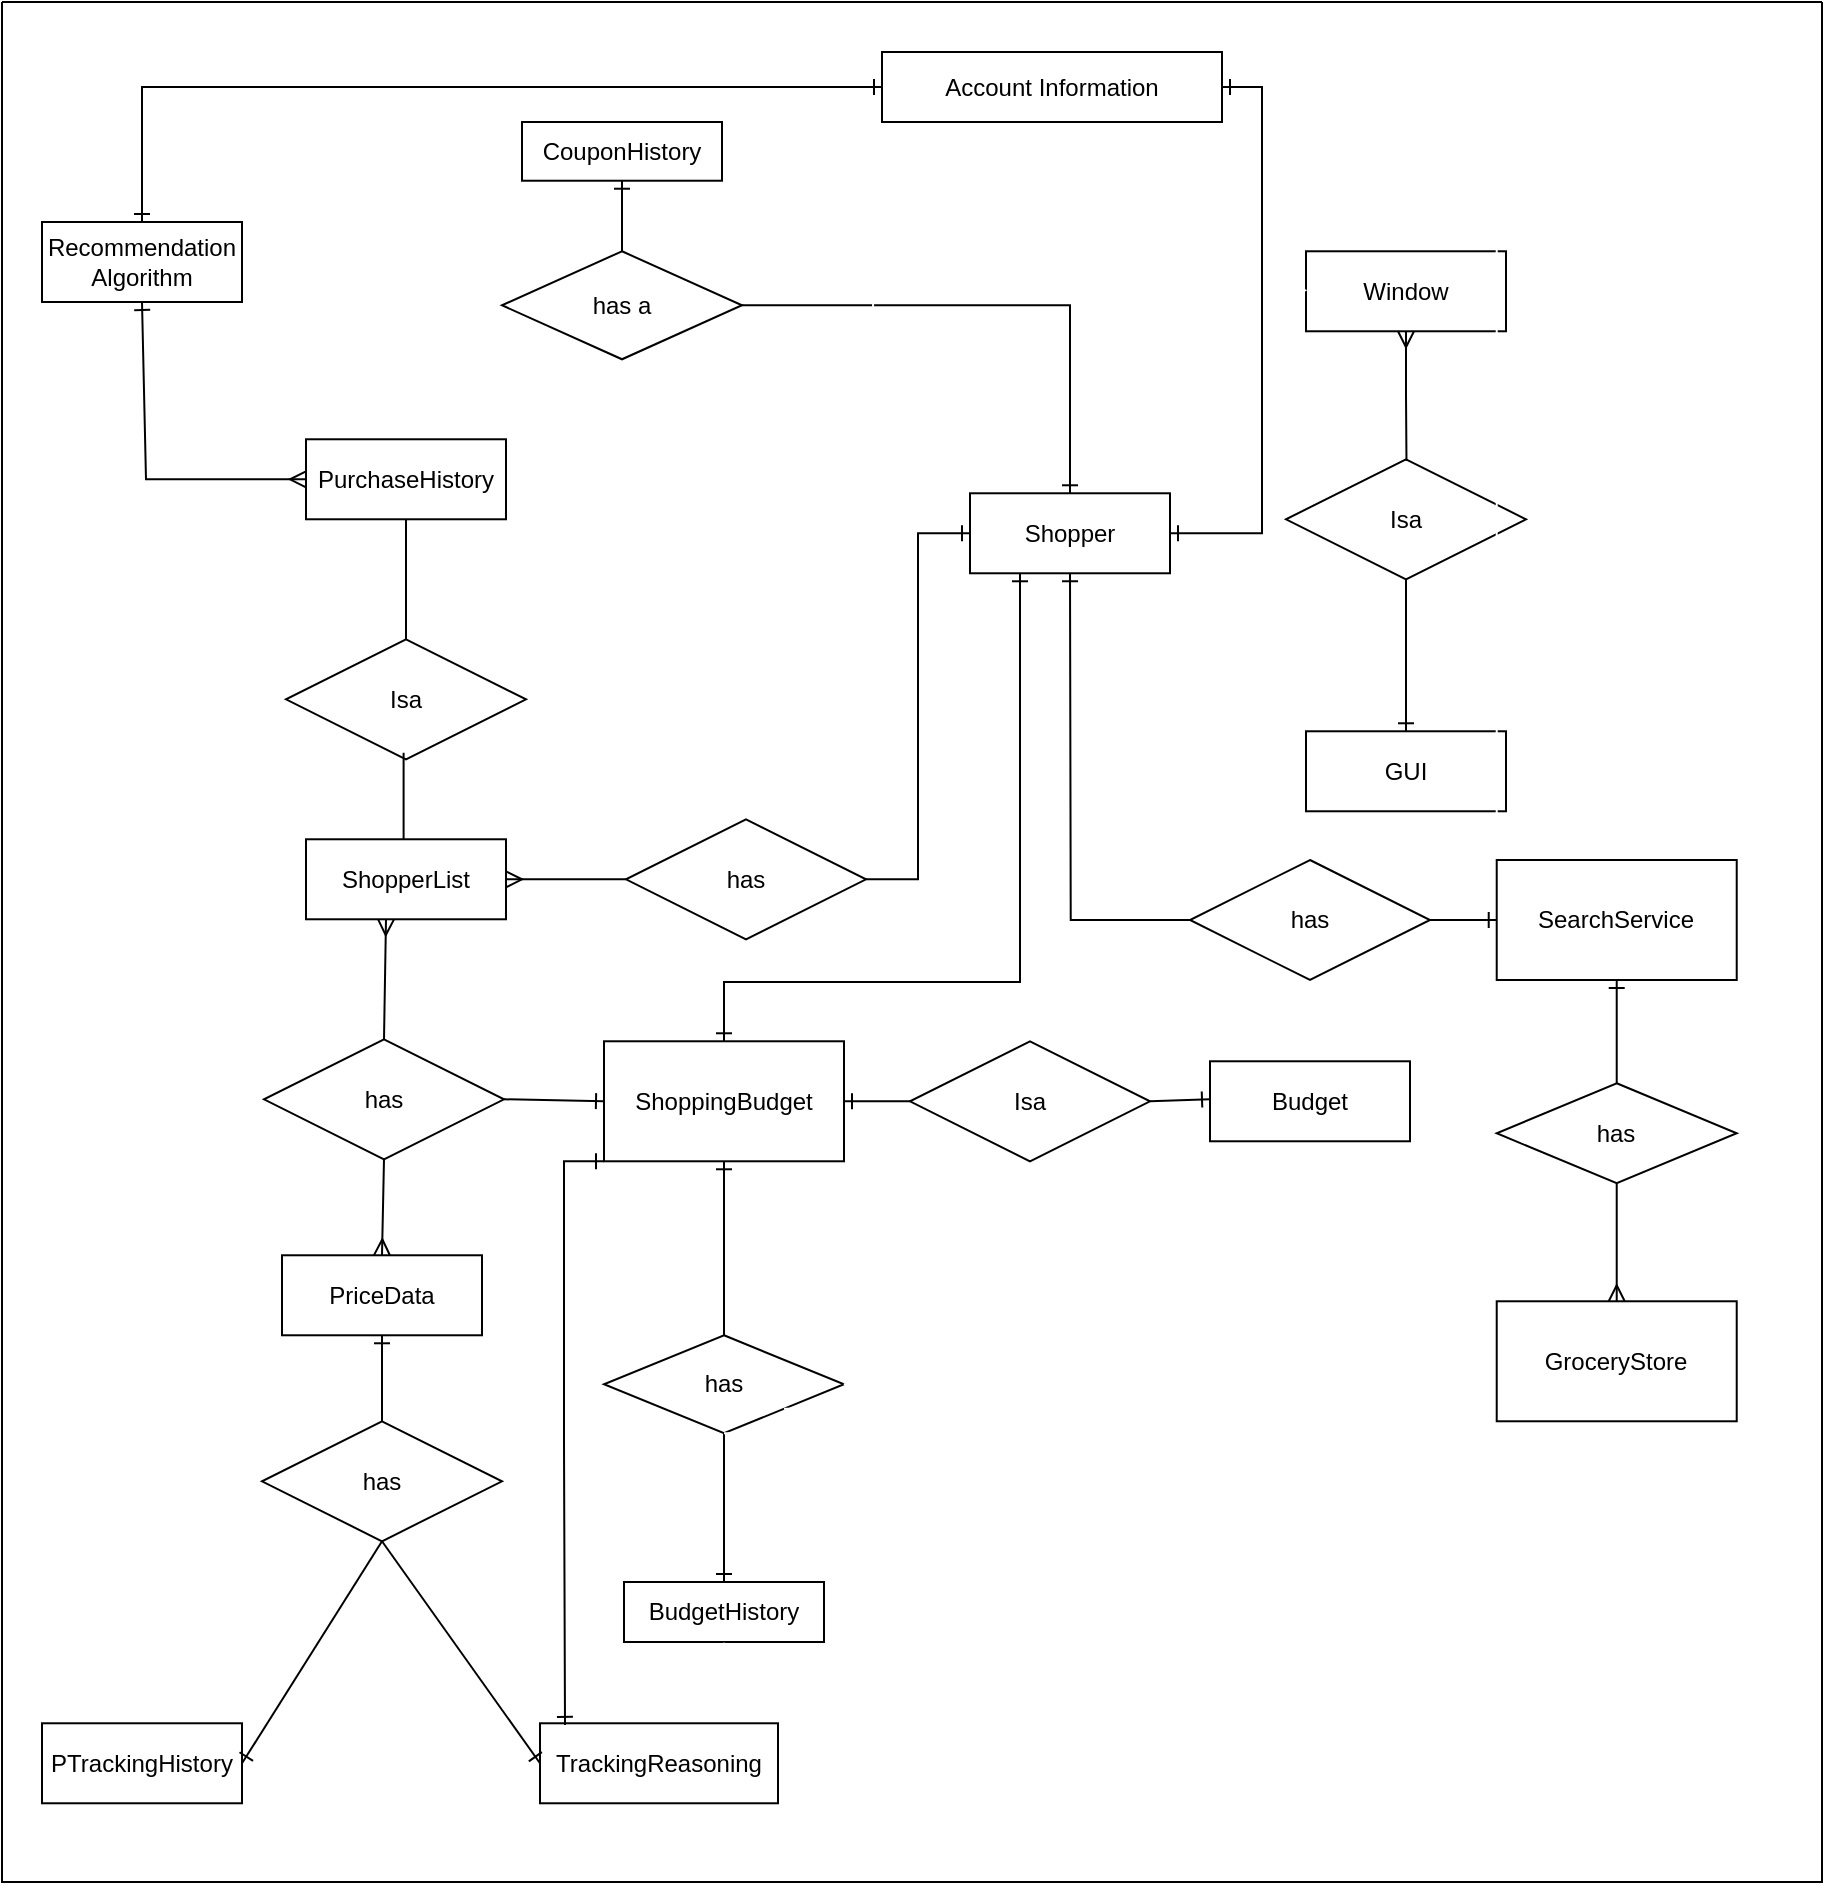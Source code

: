 <mxfile version="22.0.8" type="google">
  <diagram name="class diagram" id="4dWl3C3BqsDxm5pRTNil">
    <mxGraphModel grid="1" page="1" gridSize="10" guides="1" tooltips="1" connect="1" arrows="1" fold="1" pageScale="1" pageWidth="850" pageHeight="1100" math="0" shadow="0">
      <root>
        <mxCell id="0" />
        <mxCell id="1" parent="0" />
        <mxCell id="UsbSKTNLDGFMmhRvK32d-12" value="" style="swimlane;startSize=0;" vertex="1" parent="1">
          <mxGeometry x="410" y="-1880" width="910" height="940" as="geometry" />
        </mxCell>
        <mxCell id="FPM6FIKWUKKXR-FhMWvN-14" style="edgeStyle=orthogonalEdgeStyle;rounded=0;orthogonalLoop=1;jettySize=auto;html=1;fillColor=#FFFFFF;strokeColor=#FFFFFF;" edge="1" parent="UsbSKTNLDGFMmhRvK32d-12" source="FPM6FIKWUKKXR-FhMWvN-2">
          <mxGeometry relative="1" as="geometry">
            <mxPoint x="427" y="252.64" as="targetPoint" />
          </mxGeometry>
        </mxCell>
        <mxCell id="mcIqjRNlvS6JHtu8L6gV-40" value="GUI" style="whiteSpace=wrap;html=1;align=center;" vertex="1" parent="UsbSKTNLDGFMmhRvK32d-12">
          <mxGeometry x="652" y="364.64" width="100" height="40" as="geometry" />
        </mxCell>
        <mxCell id="mcIqjRNlvS6JHtu8L6gV-47" style="edgeStyle=orthogonalEdgeStyle;rounded=0;orthogonalLoop=1;jettySize=auto;html=1;endArrow=ERone;endFill=0;" edge="1" parent="UsbSKTNLDGFMmhRvK32d-12" source="mcIqjRNlvS6JHtu8L6gV-48" target="mcIqjRNlvS6JHtu8L6gV-40">
          <mxGeometry relative="1" as="geometry" />
        </mxCell>
        <mxCell id="mcIqjRNlvS6JHtu8L6gV-48" value="Isa" style="shape=rhombus;perimeter=rhombusPerimeter;whiteSpace=wrap;html=1;align=center;" vertex="1" parent="UsbSKTNLDGFMmhRvK32d-12">
          <mxGeometry x="642" y="228.64" width="120" height="60" as="geometry" />
        </mxCell>
        <mxCell id="mcIqjRNlvS6JHtu8L6gV-49" value="Window" style="whiteSpace=wrap;html=1;align=center;" vertex="1" parent="UsbSKTNLDGFMmhRvK32d-12">
          <mxGeometry x="652" y="124.64" width="100" height="40" as="geometry" />
        </mxCell>
        <mxCell id="LPd5Grgbhf6XS28AwPnA-9" style="edgeStyle=orthogonalEdgeStyle;rounded=0;orthogonalLoop=1;jettySize=auto;html=1;endArrow=ERone;endFill=0;entryX=0.5;entryY=0;entryDx=0;entryDy=0;" edge="1" parent="UsbSKTNLDGFMmhRvK32d-12" source="LPd5Grgbhf6XS28AwPnA-10" target="cOifzqY8TFvrQT7MqrBf-1">
          <mxGeometry relative="1" as="geometry">
            <mxPoint x="427" y="306.64" as="sourcePoint" />
            <Array as="points" />
          </mxGeometry>
        </mxCell>
        <mxCell id="FPM6FIKWUKKXR-FhMWvN-15" style="edgeStyle=orthogonalEdgeStyle;rounded=0;orthogonalLoop=1;jettySize=auto;html=1;fillColor=#FFFFFF;strokeColor=#FFFFFF;entryX=0;entryY=0;entryDx=0;entryDy=0;" edge="1" parent="UsbSKTNLDGFMmhRvK32d-12">
          <mxGeometry relative="1" as="geometry">
            <mxPoint x="197.36" y="490" as="sourcePoint" />
            <mxPoint x="254.005" y="255.858" as="targetPoint" />
            <Array as="points">
              <mxPoint x="217.36" y="270" />
              <mxPoint x="217.36" y="256" />
            </Array>
          </mxGeometry>
        </mxCell>
        <mxCell id="FPM6FIKWUKKXR-FhMWvN-18" style="edgeStyle=orthogonalEdgeStyle;rounded=0;orthogonalLoop=1;jettySize=auto;html=1;fillColor=#FFFFFF;strokeColor=#FFFFFF;exitX=0.5;exitY=1;exitDx=0;exitDy=0;entryX=0.5;entryY=0;entryDx=0;entryDy=0;" edge="1" parent="UsbSKTNLDGFMmhRvK32d-12">
          <mxGeometry relative="1" as="geometry">
            <mxPoint x="427" y="306.64" as="sourcePoint" />
            <mxPoint x="112" y="254.14" as="targetPoint" />
            <Array as="points">
              <mxPoint x="42" y="184.14" />
              <mxPoint x="90" y="184.14" />
              <mxPoint x="90" y="254.14" />
            </Array>
          </mxGeometry>
        </mxCell>
        <mxCell id="FPM6FIKWUKKXR-FhMWvN-17" style="edgeStyle=orthogonalEdgeStyle;rounded=0;orthogonalLoop=1;jettySize=auto;html=1;fillColor=#FFFFFF;strokeColor=#FFFFFF;entryX=0.23;entryY=0.038;entryDx=0;entryDy=0;entryPerimeter=0;exitX=1;exitY=1;exitDx=0;exitDy=0;" edge="1" parent="UsbSKTNLDGFMmhRvK32d-12" source="FPM6FIKWUKKXR-FhMWvN-2">
          <mxGeometry relative="1" as="geometry">
            <mxPoint x="92" y="144.14" as="sourcePoint" />
            <mxPoint x="165" y="190.16" as="targetPoint" />
          </mxGeometry>
        </mxCell>
        <mxCell id="FPM6FIKWUKKXR-FhMWvN-16" style="edgeStyle=orthogonalEdgeStyle;rounded=0;orthogonalLoop=1;jettySize=auto;html=1;fillColor=#FFFFFF;strokeColor=#FFFFFF;entryX=1;entryY=0;entryDx=0;entryDy=0;" edge="1" parent="UsbSKTNLDGFMmhRvK32d-12">
          <mxGeometry relative="1" as="geometry">
            <mxPoint x="412.6" y="300.16" as="sourcePoint" />
            <mxPoint x="99.995" y="194.498" as="targetPoint" />
            <Array as="points">
              <mxPoint x="412.64" y="455.14" />
              <mxPoint x="99.64" y="455.14" />
            </Array>
          </mxGeometry>
        </mxCell>
        <mxCell id="FPM6FIKWUKKXR-FhMWvN-23" value="BudgetHistory" style="whiteSpace=wrap;html=1;align=center;" vertex="1" parent="UsbSKTNLDGFMmhRvK32d-12">
          <mxGeometry x="311" y="790" width="100" height="30" as="geometry" />
        </mxCell>
        <mxCell id="Hk7M73EH7nj9U-nQJ2d8-8" style="edgeStyle=orthogonalEdgeStyle;rounded=0;orthogonalLoop=1;jettySize=auto;html=1;exitX=0.5;exitY=0;exitDx=0;exitDy=0;entryX=0.5;entryY=1;entryDx=0;entryDy=0;endArrow=ERone;endFill=0;" edge="1" parent="UsbSKTNLDGFMmhRvK32d-12" source="FPM6FIKWUKKXR-FhMWvN-29" target="KZaF6q-184EJnIwjyUxu-1">
          <mxGeometry relative="1" as="geometry" />
        </mxCell>
        <mxCell id="Hk7M73EH7nj9U-nQJ2d8-9" style="edgeStyle=orthogonalEdgeStyle;rounded=0;orthogonalLoop=1;jettySize=auto;html=1;entryX=0.5;entryY=0;entryDx=0;entryDy=0;endArrow=ERone;endFill=0;" edge="1" parent="UsbSKTNLDGFMmhRvK32d-12" source="FPM6FIKWUKKXR-FhMWvN-29" target="FPM6FIKWUKKXR-FhMWvN-23">
          <mxGeometry relative="1" as="geometry" />
        </mxCell>
        <mxCell id="FPM6FIKWUKKXR-FhMWvN-29" value="has" style="shape=rhombus;perimeter=rhombusPerimeter;whiteSpace=wrap;html=1;align=center;" vertex="1" parent="UsbSKTNLDGFMmhRvK32d-12">
          <mxGeometry x="301" y="666.64" width="120" height="49" as="geometry" />
        </mxCell>
        <mxCell id="FPM6FIKWUKKXR-FhMWvN-32" style="edgeStyle=orthogonalEdgeStyle;rounded=0;orthogonalLoop=1;jettySize=auto;html=1;fillColor=#FFFFFF;strokeColor=#FFFFFF;exitX=0.5;exitY=1;exitDx=0;exitDy=0;entryX=0.5;entryY=0;entryDx=0;entryDy=0;" edge="1" parent="UsbSKTNLDGFMmhRvK32d-12" source="FPM6FIKWUKKXR-FhMWvN-29">
          <mxGeometry relative="1" as="geometry">
            <mxPoint x="612.64" y="4.14" as="sourcePoint" />
            <mxPoint x="652.64" y="144.14" as="targetPoint" />
            <Array as="points">
              <mxPoint x="582.64" y="74.14" />
              <mxPoint x="630.64" y="74.14" />
              <mxPoint x="630.64" y="144.14" />
            </Array>
          </mxGeometry>
        </mxCell>
        <mxCell id="FPM6FIKWUKKXR-FhMWvN-33" style="edgeStyle=orthogonalEdgeStyle;rounded=0;orthogonalLoop=1;jettySize=auto;html=1;fillColor=#FFFFFF;strokeColor=#FFFFFF;entryX=0.23;entryY=0.038;entryDx=0;entryDy=0;entryPerimeter=0;exitX=1;exitY=1;exitDx=0;exitDy=0;" edge="1" parent="UsbSKTNLDGFMmhRvK32d-12" source="FPM6FIKWUKKXR-FhMWvN-29">
          <mxGeometry relative="1" as="geometry">
            <mxPoint x="577.36" y="49" as="sourcePoint" />
            <mxPoint x="650.36" y="95.02" as="targetPoint" />
            <Array as="points">
              <mxPoint x="747.36" y="20" />
              <mxPoint x="650.36" y="20" />
            </Array>
          </mxGeometry>
        </mxCell>
        <mxCell id="FPM6FIKWUKKXR-FhMWvN-22" style="edgeStyle=orthogonalEdgeStyle;rounded=0;orthogonalLoop=1;jettySize=auto;html=1;fillColor=#FFFFFF;strokeColor=#FFFFFF;" edge="1" parent="UsbSKTNLDGFMmhRvK32d-12">
          <mxGeometry relative="1" as="geometry">
            <mxPoint x="720" y="779.42" as="sourcePoint" />
            <mxPoint x="720" y="709.637" as="targetPoint" />
            <Array as="points">
              <mxPoint x="720" y="748.78" />
              <mxPoint x="720" y="748.78" />
            </Array>
          </mxGeometry>
        </mxCell>
        <mxCell id="FPM6FIKWUKKXR-FhMWvN-34" style="edgeStyle=orthogonalEdgeStyle;rounded=0;orthogonalLoop=1;jettySize=auto;html=1;fillColor=#FFFFFF;strokeColor=#FFFFFF;entryX=1;entryY=0;entryDx=0;entryDy=0;" edge="1" parent="UsbSKTNLDGFMmhRvK32d-12" source="FPM6FIKWUKKXR-FhMWvN-29">
          <mxGeometry relative="1" as="geometry">
            <mxPoint x="418" y="-76.86" as="sourcePoint" />
            <mxPoint x="435.355" y="43.498" as="targetPoint" />
          </mxGeometry>
        </mxCell>
        <mxCell id="FPM6FIKWUKKXR-FhMWvN-35" style="edgeStyle=orthogonalEdgeStyle;rounded=0;orthogonalLoop=1;jettySize=auto;html=1;fillColor=#FFFFFF;strokeColor=#FFFFFF;entryX=1;entryY=0;entryDx=0;entryDy=0;" edge="1" parent="UsbSKTNLDGFMmhRvK32d-12" source="mcIqjRNlvS6JHtu8L6gV-39">
          <mxGeometry relative="1" as="geometry">
            <mxPoint x="495.36" y="29" as="sourcePoint" />
            <mxPoint x="452.715" y="114.858" as="targetPoint" />
            <Array as="points" />
          </mxGeometry>
        </mxCell>
        <mxCell id="FPM6FIKWUKKXR-FhMWvN-40" value="" style="edgeStyle=orthogonalEdgeStyle;rounded=0;orthogonalLoop=1;jettySize=auto;html=1;shadow=0;strokeColor=#FFFFFF;fillColor=#FFFFFF;" edge="1" parent="UsbSKTNLDGFMmhRvK32d-12" target="FPM6FIKWUKKXR-FhMWvN-23">
          <mxGeometry relative="1" as="geometry">
            <mxPoint x="305.2" y="857.14" as="sourcePoint" />
          </mxGeometry>
        </mxCell>
        <mxCell id="ZYlIsSFp8S143ednloTV-31" value="PurchaseHistory" style="whiteSpace=wrap;html=1;align=center;" vertex="1" parent="UsbSKTNLDGFMmhRvK32d-12">
          <mxGeometry x="152" y="218.64" width="100" height="40" as="geometry" />
        </mxCell>
        <mxCell id="ZYlIsSFp8S143ednloTV-38" style="edgeStyle=orthogonalEdgeStyle;rounded=0;orthogonalLoop=1;jettySize=auto;html=1;endArrow=none;endFill=0;" edge="1" parent="UsbSKTNLDGFMmhRvK32d-12" source="ZYlIsSFp8S143ednloTV-39" target="ZYlIsSFp8S143ednloTV-31">
          <mxGeometry relative="1" as="geometry" />
        </mxCell>
        <mxCell id="ZYlIsSFp8S143ednloTV-39" value="Isa" style="shape=rhombus;perimeter=rhombusPerimeter;whiteSpace=wrap;html=1;align=center;" vertex="1" parent="UsbSKTNLDGFMmhRvK32d-12">
          <mxGeometry x="142" y="318.64" width="120" height="60" as="geometry" />
        </mxCell>
        <mxCell id="ZYlIsSFp8S143ednloTV-40" value="ShopperList" style="whiteSpace=wrap;html=1;align=center;" vertex="1" parent="UsbSKTNLDGFMmhRvK32d-12">
          <mxGeometry x="152" y="418.64" width="100" height="40" as="geometry" />
        </mxCell>
        <mxCell id="ZYlIsSFp8S143ednloTV-41" style="edgeStyle=orthogonalEdgeStyle;rounded=0;orthogonalLoop=1;jettySize=auto;html=1;entryX=0.49;entryY=0.946;entryDx=0;entryDy=0;entryPerimeter=0;endArrow=none;endFill=0;" edge="1" parent="UsbSKTNLDGFMmhRvK32d-12" source="ZYlIsSFp8S143ednloTV-40" target="ZYlIsSFp8S143ednloTV-39">
          <mxGeometry relative="1" as="geometry">
            <Array as="points">
              <mxPoint x="202" y="418.64" />
              <mxPoint x="201" y="418.64" />
            </Array>
          </mxGeometry>
        </mxCell>
        <mxCell id="ZYlIsSFp8S143ednloTV-48" value="" style="endArrow=ERmany;html=1;rounded=0;entryX=0;entryY=0.5;entryDx=0;entryDy=0;endFill=0;startArrow=ERone;startFill=0;exitX=0.5;exitY=1;exitDx=0;exitDy=0;" edge="1" parent="UsbSKTNLDGFMmhRvK32d-12" source="ZYlIsSFp8S143ednloTV-49" target="ZYlIsSFp8S143ednloTV-31">
          <mxGeometry width="50" height="50" relative="1" as="geometry">
            <mxPoint x="72" y="78.64" as="sourcePoint" />
            <mxPoint x="-8.0" y="358.64" as="targetPoint" />
            <Array as="points">
              <mxPoint x="72" y="238.64" />
            </Array>
          </mxGeometry>
        </mxCell>
        <mxCell id="ZYlIsSFp8S143ednloTV-49" value="Recommendation Algorithm" style="whiteSpace=wrap;html=1;align=center;" vertex="1" parent="UsbSKTNLDGFMmhRvK32d-12">
          <mxGeometry x="20" y="110.0" width="100" height="40" as="geometry" />
        </mxCell>
        <mxCell id="i_mZ85ERt7kQ8alrdgQ5-1" value="PriceData" style="whiteSpace=wrap;html=1;align=center;" vertex="1" parent="UsbSKTNLDGFMmhRvK32d-12">
          <mxGeometry x="140" y="626.64" width="100" height="40" as="geometry" />
        </mxCell>
        <mxCell id="i_mZ85ERt7kQ8alrdgQ5-9" value="has" style="shape=rhombus;perimeter=rhombusPerimeter;whiteSpace=wrap;html=1;align=center;" vertex="1" parent="UsbSKTNLDGFMmhRvK32d-12">
          <mxGeometry x="131" y="518.64" width="120" height="60" as="geometry" />
        </mxCell>
        <mxCell id="i_mZ85ERt7kQ8alrdgQ5-11" value="" style="endArrow=ERmany;html=1;rounded=0;exitX=0.5;exitY=0;exitDx=0;exitDy=0;endFill=0;" edge="1" parent="UsbSKTNLDGFMmhRvK32d-12" source="i_mZ85ERt7kQ8alrdgQ5-9">
          <mxGeometry width="50" height="50" relative="1" as="geometry">
            <mxPoint x="54" y="518.64" as="sourcePoint" />
            <mxPoint x="192" y="458.64" as="targetPoint" />
          </mxGeometry>
        </mxCell>
        <mxCell id="i_mZ85ERt7kQ8alrdgQ5-12" value="" style="endArrow=none;html=1;rounded=0;entryX=0.5;entryY=1;entryDx=0;entryDy=0;exitX=0.5;exitY=0;exitDx=0;exitDy=0;startArrow=ERmany;startFill=0;" edge="1" parent="UsbSKTNLDGFMmhRvK32d-12" source="i_mZ85ERt7kQ8alrdgQ5-1" target="i_mZ85ERt7kQ8alrdgQ5-9">
          <mxGeometry width="50" height="50" relative="1" as="geometry">
            <mxPoint x="187" y="608.64" as="sourcePoint" />
            <mxPoint x="209" y="578.64" as="targetPoint" />
          </mxGeometry>
        </mxCell>
        <mxCell id="i_mZ85ERt7kQ8alrdgQ5-13" value="PTrackingHistory" style="whiteSpace=wrap;html=1;align=center;" vertex="1" parent="UsbSKTNLDGFMmhRvK32d-12">
          <mxGeometry x="20" y="860.64" width="100" height="40" as="geometry" />
        </mxCell>
        <mxCell id="i_mZ85ERt7kQ8alrdgQ5-20" value="TrackingReasoning" style="whiteSpace=wrap;html=1;align=center;" vertex="1" parent="UsbSKTNLDGFMmhRvK32d-12">
          <mxGeometry x="269" y="860.64" width="119" height="40" as="geometry" />
        </mxCell>
        <mxCell id="i_mZ85ERt7kQ8alrdgQ5-25" value="has" style="shape=rhombus;perimeter=rhombusPerimeter;whiteSpace=wrap;html=1;align=center;" vertex="1" parent="UsbSKTNLDGFMmhRvK32d-12">
          <mxGeometry x="130" y="709.64" width="120" height="60" as="geometry" />
        </mxCell>
        <mxCell id="i_mZ85ERt7kQ8alrdgQ5-26" value="" style="endArrow=ERone;html=1;rounded=0;exitX=0.5;exitY=0;exitDx=0;exitDy=0;entryX=0.5;entryY=1;entryDx=0;entryDy=0;endFill=0;" edge="1" parent="UsbSKTNLDGFMmhRvK32d-12" source="i_mZ85ERt7kQ8alrdgQ5-25" target="i_mZ85ERt7kQ8alrdgQ5-1">
          <mxGeometry width="50" height="50" relative="1" as="geometry">
            <mxPoint x="427" y="739.64" as="sourcePoint" />
            <mxPoint x="477" y="689.64" as="targetPoint" />
          </mxGeometry>
        </mxCell>
        <mxCell id="i_mZ85ERt7kQ8alrdgQ5-27" value="" style="endArrow=ERone;html=1;rounded=0;exitX=0.5;exitY=1;exitDx=0;exitDy=0;entryX=1;entryY=0.5;entryDx=0;entryDy=0;startArrow=none;startFill=0;endFill=0;" edge="1" parent="UsbSKTNLDGFMmhRvK32d-12" source="i_mZ85ERt7kQ8alrdgQ5-25" target="i_mZ85ERt7kQ8alrdgQ5-13">
          <mxGeometry width="50" height="50" relative="1" as="geometry">
            <mxPoint x="427" y="739.64" as="sourcePoint" />
            <mxPoint x="477" y="689.64" as="targetPoint" />
          </mxGeometry>
        </mxCell>
        <mxCell id="i_mZ85ERt7kQ8alrdgQ5-28" value="" style="endArrow=ERone;html=1;rounded=0;exitX=0.5;exitY=1;exitDx=0;exitDy=0;entryX=0;entryY=0.5;entryDx=0;entryDy=0;endFill=0;" edge="1" parent="UsbSKTNLDGFMmhRvK32d-12" source="i_mZ85ERt7kQ8alrdgQ5-25" target="i_mZ85ERt7kQ8alrdgQ5-20">
          <mxGeometry width="50" height="50" relative="1" as="geometry">
            <mxPoint x="427" y="739.64" as="sourcePoint" />
            <mxPoint x="477" y="689.64" as="targetPoint" />
          </mxGeometry>
        </mxCell>
        <mxCell id="cOifzqY8TFvrQT7MqrBf-1" value="Shopper" style="whiteSpace=wrap;html=1;align=center;" vertex="1" parent="UsbSKTNLDGFMmhRvK32d-12">
          <mxGeometry x="484" y="245.64" width="100" height="40" as="geometry" />
        </mxCell>
        <mxCell id="cOifzqY8TFvrQT7MqrBf-3" style="edgeStyle=orthogonalEdgeStyle;rounded=0;orthogonalLoop=1;jettySize=auto;html=1;entryX=1;entryY=0.5;entryDx=0;entryDy=0;endArrow=ERmany;endFill=0;startArrow=none;startFill=0;" edge="1" parent="UsbSKTNLDGFMmhRvK32d-12" source="cOifzqY8TFvrQT7MqrBf-2" target="ZYlIsSFp8S143ednloTV-40">
          <mxGeometry relative="1" as="geometry" />
        </mxCell>
        <mxCell id="cOifzqY8TFvrQT7MqrBf-4" style="edgeStyle=orthogonalEdgeStyle;rounded=0;orthogonalLoop=1;jettySize=auto;html=1;exitX=1;exitY=0.5;exitDx=0;exitDy=0;entryX=0;entryY=0.5;entryDx=0;entryDy=0;endArrow=ERone;endFill=0;startArrow=none;startFill=0;" edge="1" parent="UsbSKTNLDGFMmhRvK32d-12" source="cOifzqY8TFvrQT7MqrBf-2" target="cOifzqY8TFvrQT7MqrBf-1">
          <mxGeometry relative="1" as="geometry" />
        </mxCell>
        <mxCell id="cOifzqY8TFvrQT7MqrBf-2" value="has" style="shape=rhombus;perimeter=rhombusPerimeter;whiteSpace=wrap;html=1;align=center;" vertex="1" parent="UsbSKTNLDGFMmhRvK32d-12">
          <mxGeometry x="312" y="408.64" width="120" height="60" as="geometry" />
        </mxCell>
        <mxCell id="RviWxnhpbQq3NWddBi7--2" style="edgeStyle=orthogonalEdgeStyle;rounded=0;orthogonalLoop=1;jettySize=auto;html=1;entryX=0.502;entryY=0.015;entryDx=0;entryDy=0;entryPerimeter=0;endArrow=none;endFill=0;startArrow=ERmany;startFill=0;" edge="1" parent="UsbSKTNLDGFMmhRvK32d-12" source="mcIqjRNlvS6JHtu8L6gV-49" target="mcIqjRNlvS6JHtu8L6gV-48">
          <mxGeometry relative="1" as="geometry" />
        </mxCell>
        <mxCell id="Hk7M73EH7nj9U-nQJ2d8-11" style="edgeStyle=orthogonalEdgeStyle;rounded=0;orthogonalLoop=1;jettySize=auto;html=1;exitX=0.5;exitY=0;exitDx=0;exitDy=0;entryX=0.25;entryY=1;entryDx=0;entryDy=0;startArrow=ERone;startFill=0;endArrow=ERone;endFill=0;" edge="1" parent="UsbSKTNLDGFMmhRvK32d-12" source="KZaF6q-184EJnIwjyUxu-1" target="cOifzqY8TFvrQT7MqrBf-1">
          <mxGeometry relative="1" as="geometry">
            <Array as="points">
              <mxPoint x="361" y="490" />
              <mxPoint x="509" y="490" />
            </Array>
          </mxGeometry>
        </mxCell>
        <mxCell id="KZaF6q-184EJnIwjyUxu-1" value="ShoppingBudget" style="rounded=0;whiteSpace=wrap;html=1;" vertex="1" parent="UsbSKTNLDGFMmhRvK32d-12">
          <mxGeometry x="301" y="519.64" width="120" height="60" as="geometry" />
        </mxCell>
        <mxCell id="KZaF6q-184EJnIwjyUxu-4" value="" style="endArrow=ERone;html=1;rounded=0;exitX=1;exitY=0.5;exitDx=0;exitDy=0;endFill=0;" edge="1" parent="UsbSKTNLDGFMmhRvK32d-12" source="_jjHdeWkfMDuz1OpGBQZ-3">
          <mxGeometry width="50" height="50" relative="1" as="geometry">
            <mxPoint x="566.64" y="671.64" as="sourcePoint" />
            <mxPoint x="604.0" y="548.64" as="targetPoint" />
          </mxGeometry>
        </mxCell>
        <mxCell id="_jjHdeWkfMDuz1OpGBQZ-3" value="Isa" style="shape=rhombus;perimeter=rhombusPerimeter;whiteSpace=wrap;html=1;align=center;" vertex="1" parent="UsbSKTNLDGFMmhRvK32d-12">
          <mxGeometry x="454" y="519.64" width="120" height="60" as="geometry" />
        </mxCell>
        <mxCell id="_jjHdeWkfMDuz1OpGBQZ-4" value="" style="endArrow=ERone;html=1;rounded=0;exitX=0;exitY=0.5;exitDx=0;exitDy=0;entryX=1;entryY=0.5;entryDx=0;entryDy=0;endFill=0;" edge="1" parent="UsbSKTNLDGFMmhRvK32d-12" source="_jjHdeWkfMDuz1OpGBQZ-3" target="KZaF6q-184EJnIwjyUxu-1">
          <mxGeometry width="50" height="50" relative="1" as="geometry">
            <mxPoint x="864" y="422.64" as="sourcePoint" />
            <mxPoint x="914.0" y="372.64" as="targetPoint" />
          </mxGeometry>
        </mxCell>
        <mxCell id="_jjHdeWkfMDuz1OpGBQZ-5" value="" style="endArrow=ERone;html=1;rounded=0;exitX=1;exitY=0.5;exitDx=0;exitDy=0;entryX=0;entryY=0.5;entryDx=0;entryDy=0;startArrow=none;startFill=0;endFill=0;" edge="1" parent="UsbSKTNLDGFMmhRvK32d-12" source="i_mZ85ERt7kQ8alrdgQ5-9" target="KZaF6q-184EJnIwjyUxu-1">
          <mxGeometry width="50" height="50" relative="1" as="geometry">
            <mxPoint x="949.0" y="469.64" as="sourcePoint" />
            <mxPoint x="290" y="564.64" as="targetPoint" />
          </mxGeometry>
        </mxCell>
        <mxCell id="LPd5Grgbhf6XS28AwPnA-8" value="" style="edgeStyle=orthogonalEdgeStyle;rounded=0;orthogonalLoop=1;jettySize=auto;html=1;fillColor=#FFFFFF;strokeColor=#FFFFFF;entryX=0.23;entryY=0.038;entryDx=0;entryDy=0;entryPerimeter=0;exitX=1;exitY=1;exitDx=0;exitDy=0;" edge="1" parent="UsbSKTNLDGFMmhRvK32d-12" target="FPM6FIKWUKKXR-FhMWvN-2">
          <mxGeometry relative="1" as="geometry">
            <mxPoint x="457" y="293.14" as="sourcePoint" />
            <mxPoint x="377" y="-385.34" as="targetPoint" />
          </mxGeometry>
        </mxCell>
        <mxCell id="LPd5Grgbhf6XS28AwPnA-13" style="edgeStyle=orthogonalEdgeStyle;rounded=0;orthogonalLoop=1;jettySize=auto;html=1;endArrow=none;endFill=0;startArrow=ERone;startFill=0;" edge="1" parent="UsbSKTNLDGFMmhRvK32d-12" source="FPM6FIKWUKKXR-FhMWvN-2" target="LPd5Grgbhf6XS28AwPnA-10">
          <mxGeometry relative="1" as="geometry" />
        </mxCell>
        <mxCell id="LPd5Grgbhf6XS28AwPnA-11" value="" style="edgeStyle=orthogonalEdgeStyle;rounded=0;orthogonalLoop=1;jettySize=auto;html=1;fillColor=#FFFFFF;strokeColor=#FFFFFF;entryX=0;entryY=0;entryDx=0;entryDy=0;" edge="1" parent="UsbSKTNLDGFMmhRvK32d-12" source="FPM6FIKWUKKXR-FhMWvN-2" target="LPd5Grgbhf6XS28AwPnA-10">
          <mxGeometry relative="1" as="geometry">
            <mxPoint x="360" y="240" as="sourcePoint" />
            <mxPoint x="416.645" y="5.858" as="targetPoint" />
            <Array as="points">
              <mxPoint x="331" y="20" />
            </Array>
          </mxGeometry>
        </mxCell>
        <mxCell id="LPd5Grgbhf6XS28AwPnA-10" value="has a" style="shape=rhombus;perimeter=rhombusPerimeter;whiteSpace=wrap;html=1;align=center;" vertex="1" parent="UsbSKTNLDGFMmhRvK32d-12">
          <mxGeometry x="250" y="124.64" width="120" height="54" as="geometry" />
        </mxCell>
        <mxCell id="KZaF6q-184EJnIwjyUxu-5" value="has" style="shape=rhombus;perimeter=rhombusPerimeter;whiteSpace=wrap;html=1;align=center;" vertex="1" parent="UsbSKTNLDGFMmhRvK32d-12">
          <mxGeometry x="594" y="429" width="120" height="60" as="geometry" />
        </mxCell>
        <mxCell id="KZaF6q-184EJnIwjyUxu-7" value="" style="endArrow=ERone;html=1;rounded=0;entryX=0.5;entryY=1;entryDx=0;entryDy=0;exitX=0;exitY=0.5;exitDx=0;exitDy=0;startArrow=none;startFill=0;endFill=0;" edge="1" parent="UsbSKTNLDGFMmhRvK32d-12" source="KZaF6q-184EJnIwjyUxu-5" target="cOifzqY8TFvrQT7MqrBf-1">
          <mxGeometry width="50" height="50" relative="1" as="geometry">
            <mxPoint x="524" y="479" as="sourcePoint" />
            <mxPoint x="574" y="429" as="targetPoint" />
            <Array as="points">
              <mxPoint x="534.36" y="459" />
            </Array>
          </mxGeometry>
        </mxCell>
        <mxCell id="KZaF6q-184EJnIwjyUxu-8" value="SearchService" style="whiteSpace=wrap;html=1;" vertex="1" parent="UsbSKTNLDGFMmhRvK32d-12">
          <mxGeometry x="747.36" y="429" width="120" height="60" as="geometry" />
        </mxCell>
        <mxCell id="KZaF6q-184EJnIwjyUxu-10" value="" style="endArrow=ERone;html=1;rounded=0;exitX=1;exitY=0.5;exitDx=0;exitDy=0;entryX=0;entryY=0.5;entryDx=0;entryDy=0;endFill=0;" edge="1" parent="UsbSKTNLDGFMmhRvK32d-12" source="KZaF6q-184EJnIwjyUxu-5" target="KZaF6q-184EJnIwjyUxu-8">
          <mxGeometry width="50" height="50" relative="1" as="geometry">
            <mxPoint x="727.36" y="454.64" as="sourcePoint" />
            <mxPoint x="777.36" y="404.64" as="targetPoint" />
          </mxGeometry>
        </mxCell>
        <mxCell id="KZaF6q-184EJnIwjyUxu-15" value="GroceryStore" style="rounded=0;whiteSpace=wrap;html=1;" vertex="1" parent="UsbSKTNLDGFMmhRvK32d-12">
          <mxGeometry x="747.36" y="649.64" width="120" height="60" as="geometry" />
        </mxCell>
        <mxCell id="Hk7M73EH7nj9U-nQJ2d8-3" style="edgeStyle=orthogonalEdgeStyle;rounded=0;orthogonalLoop=1;jettySize=auto;html=1;entryX=0.5;entryY=0;entryDx=0;entryDy=0;endArrow=ERone;endFill=0;startArrow=ERone;startFill=0;" edge="1" parent="UsbSKTNLDGFMmhRvK32d-12" source="mcIqjRNlvS6JHtu8L6gV-39" target="ZYlIsSFp8S143ednloTV-49">
          <mxGeometry relative="1" as="geometry" />
        </mxCell>
        <mxCell id="mcIqjRNlvS6JHtu8L6gV-39" value="Account Information" style="whiteSpace=wrap;html=1;align=center;" vertex="1" parent="UsbSKTNLDGFMmhRvK32d-12">
          <mxGeometry x="440" y="25.0" width="170" height="35" as="geometry" />
        </mxCell>
        <mxCell id="FPM6FIKWUKKXR-FhMWvN-2" value="CouponHistory" style="whiteSpace=wrap;html=1;align=center;" vertex="1" parent="UsbSKTNLDGFMmhRvK32d-12">
          <mxGeometry x="260" y="60" width="100" height="29.36" as="geometry" />
        </mxCell>
        <mxCell id="KZaF6q-184EJnIwjyUxu-20" value="has" style="shape=rhombus;perimeter=rhombusPerimeter;whiteSpace=wrap;html=1;align=center;" vertex="1" parent="UsbSKTNLDGFMmhRvK32d-12">
          <mxGeometry x="747.36" y="540.64" width="120" height="50" as="geometry" />
        </mxCell>
        <mxCell id="KZaF6q-184EJnIwjyUxu-21" value="" style="endArrow=ERone;html=1;rounded=0;exitX=0.5;exitY=0;exitDx=0;exitDy=0;startArrow=none;startFill=0;endFill=0;" edge="1" parent="UsbSKTNLDGFMmhRvK32d-12" source="KZaF6q-184EJnIwjyUxu-20" target="KZaF6q-184EJnIwjyUxu-8">
          <mxGeometry width="50" height="50" relative="1" as="geometry">
            <mxPoint x="690" y="510" as="sourcePoint" />
            <mxPoint x="740" y="460" as="targetPoint" />
          </mxGeometry>
        </mxCell>
        <mxCell id="KZaF6q-184EJnIwjyUxu-22" value="" style="endArrow=ERmany;html=1;rounded=0;exitX=0.5;exitY=1;exitDx=0;exitDy=0;entryX=0.5;entryY=0;entryDx=0;entryDy=0;endFill=0;" edge="1" parent="UsbSKTNLDGFMmhRvK32d-12" source="KZaF6q-184EJnIwjyUxu-20" target="KZaF6q-184EJnIwjyUxu-15">
          <mxGeometry width="50" height="50" relative="1" as="geometry">
            <mxPoint x="690" y="510" as="sourcePoint" />
            <mxPoint x="740" y="460" as="targetPoint" />
          </mxGeometry>
        </mxCell>
        <mxCell id="Hk7M73EH7nj9U-nQJ2d8-5" value="Budget" style="whiteSpace=wrap;html=1;align=center;" vertex="1" parent="UsbSKTNLDGFMmhRvK32d-12">
          <mxGeometry x="604" y="529.64" width="100" height="40" as="geometry" />
        </mxCell>
        <mxCell id="Hk7M73EH7nj9U-nQJ2d8-10" style="edgeStyle=orthogonalEdgeStyle;rounded=0;orthogonalLoop=1;jettySize=auto;html=1;exitX=1;exitY=0.5;exitDx=0;exitDy=0;entryX=1;entryY=0.5;entryDx=0;entryDy=0;endArrow=ERone;endFill=0;startArrow=ERone;startFill=0;" edge="1" parent="UsbSKTNLDGFMmhRvK32d-12" source="mcIqjRNlvS6JHtu8L6gV-39" target="cOifzqY8TFvrQT7MqrBf-1">
          <mxGeometry relative="1" as="geometry" />
        </mxCell>
        <mxCell id="Hk7M73EH7nj9U-nQJ2d8-12" style="edgeStyle=orthogonalEdgeStyle;rounded=0;orthogonalLoop=1;jettySize=auto;html=1;exitX=0;exitY=1;exitDx=0;exitDy=0;entryX=0.105;entryY=0.02;entryDx=0;entryDy=0;entryPerimeter=0;startArrow=ERone;startFill=0;endArrow=ERone;endFill=0;" edge="1" parent="UsbSKTNLDGFMmhRvK32d-12" source="KZaF6q-184EJnIwjyUxu-1" target="i_mZ85ERt7kQ8alrdgQ5-20">
          <mxGeometry relative="1" as="geometry">
            <Array as="points">
              <mxPoint x="281" y="580" />
              <mxPoint x="281" y="720" />
            </Array>
          </mxGeometry>
        </mxCell>
      </root>
    </mxGraphModel>
  </diagram>
</mxfile>
